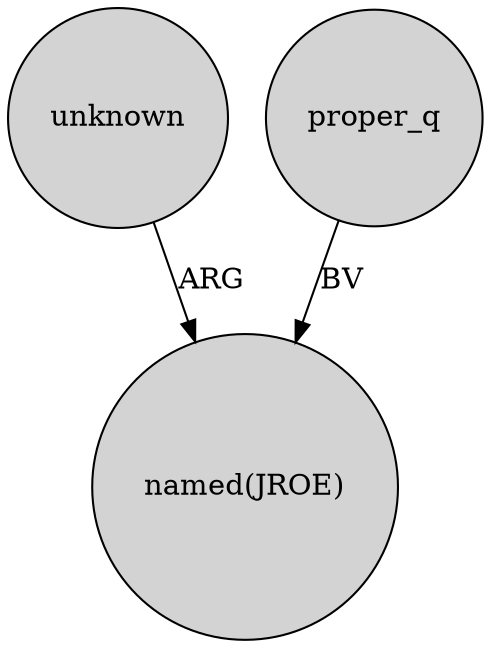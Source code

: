 digraph {
	node [shape=circle style=filled]
	unknown -> "named(JROE)" [label=ARG]
	proper_q -> "named(JROE)" [label=BV]
}

